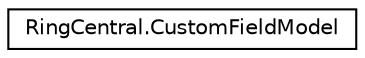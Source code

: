 digraph "Graphical Class Hierarchy"
{
 // LATEX_PDF_SIZE
  edge [fontname="Helvetica",fontsize="10",labelfontname="Helvetica",labelfontsize="10"];
  node [fontname="Helvetica",fontsize="10",shape=record];
  rankdir="LR";
  Node0 [label="RingCentral.CustomFieldModel",height=0.2,width=0.4,color="black", fillcolor="white", style="filled",URL="$classRingCentral_1_1CustomFieldModel.html",tooltip=" "];
}
